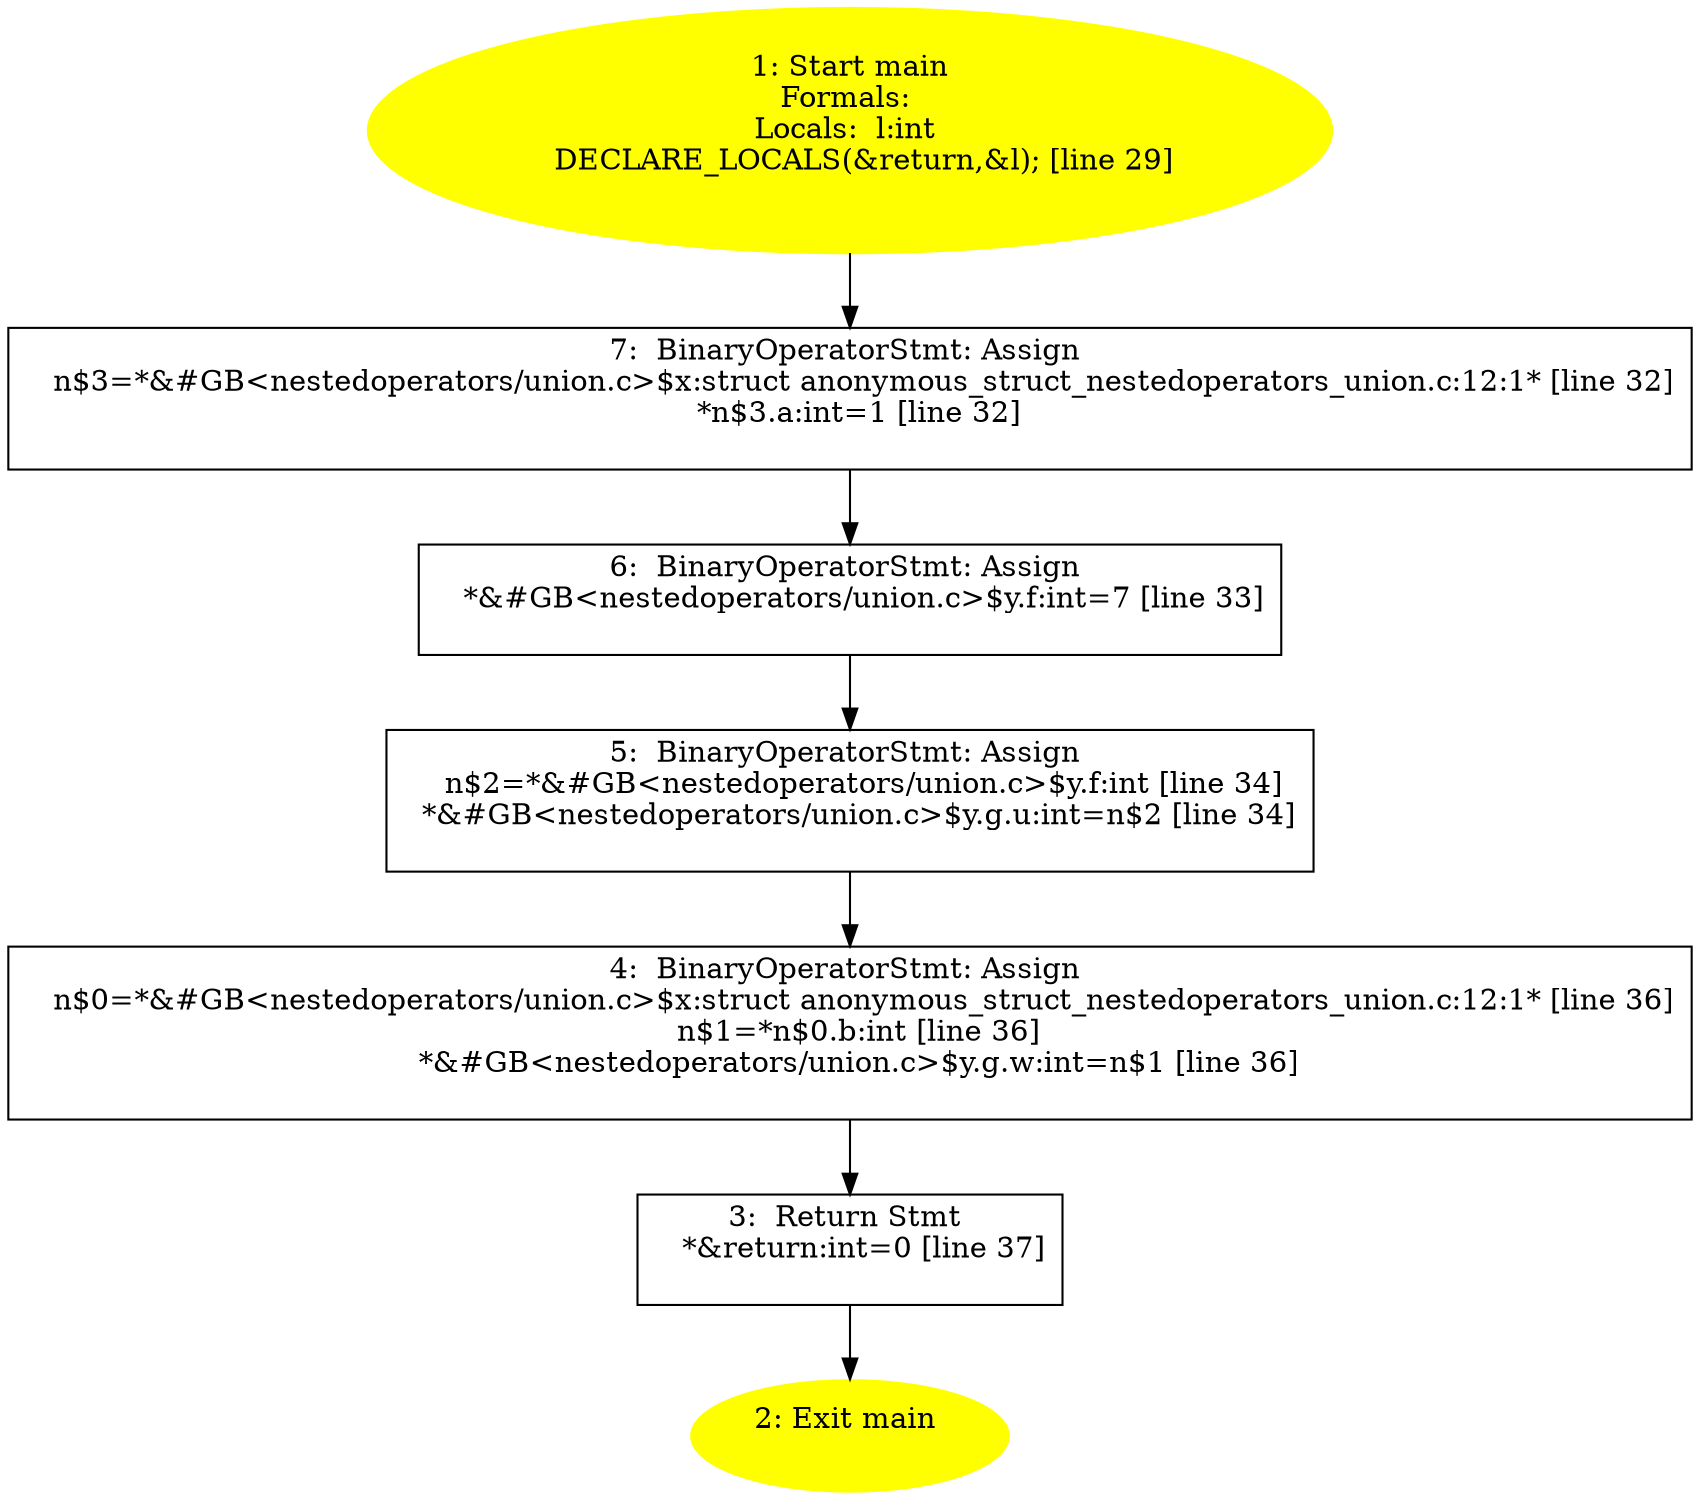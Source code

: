 /* @generated */
digraph iCFG {
"main.fad58de7366495db4650cfefac2fcd61_7" [label="7:  BinaryOperatorStmt: Assign \n   n$3=*&#GB<nestedoperators/union.c>$x:struct anonymous_struct_nestedoperators_union.c:12:1* [line 32]\n  *n$3.a:int=1 [line 32]\n " shape="box"]
	

	 "main.fad58de7366495db4650cfefac2fcd61_7" -> "main.fad58de7366495db4650cfefac2fcd61_6" ;
"main.fad58de7366495db4650cfefac2fcd61_6" [label="6:  BinaryOperatorStmt: Assign \n   *&#GB<nestedoperators/union.c>$y.f:int=7 [line 33]\n " shape="box"]
	

	 "main.fad58de7366495db4650cfefac2fcd61_6" -> "main.fad58de7366495db4650cfefac2fcd61_5" ;
"main.fad58de7366495db4650cfefac2fcd61_5" [label="5:  BinaryOperatorStmt: Assign \n   n$2=*&#GB<nestedoperators/union.c>$y.f:int [line 34]\n  *&#GB<nestedoperators/union.c>$y.g.u:int=n$2 [line 34]\n " shape="box"]
	

	 "main.fad58de7366495db4650cfefac2fcd61_5" -> "main.fad58de7366495db4650cfefac2fcd61_4" ;
"main.fad58de7366495db4650cfefac2fcd61_4" [label="4:  BinaryOperatorStmt: Assign \n   n$0=*&#GB<nestedoperators/union.c>$x:struct anonymous_struct_nestedoperators_union.c:12:1* [line 36]\n  n$1=*n$0.b:int [line 36]\n  *&#GB<nestedoperators/union.c>$y.g.w:int=n$1 [line 36]\n " shape="box"]
	

	 "main.fad58de7366495db4650cfefac2fcd61_4" -> "main.fad58de7366495db4650cfefac2fcd61_3" ;
"main.fad58de7366495db4650cfefac2fcd61_3" [label="3:  Return Stmt \n   *&return:int=0 [line 37]\n " shape="box"]
	

	 "main.fad58de7366495db4650cfefac2fcd61_3" -> "main.fad58de7366495db4650cfefac2fcd61_2" ;
"main.fad58de7366495db4650cfefac2fcd61_2" [label="2: Exit main \n  " color=yellow style=filled]
	

"main.fad58de7366495db4650cfefac2fcd61_1" [label="1: Start main\nFormals: \nLocals:  l:int \n   DECLARE_LOCALS(&return,&l); [line 29]\n " color=yellow style=filled]
	

	 "main.fad58de7366495db4650cfefac2fcd61_1" -> "main.fad58de7366495db4650cfefac2fcd61_7" ;
}
